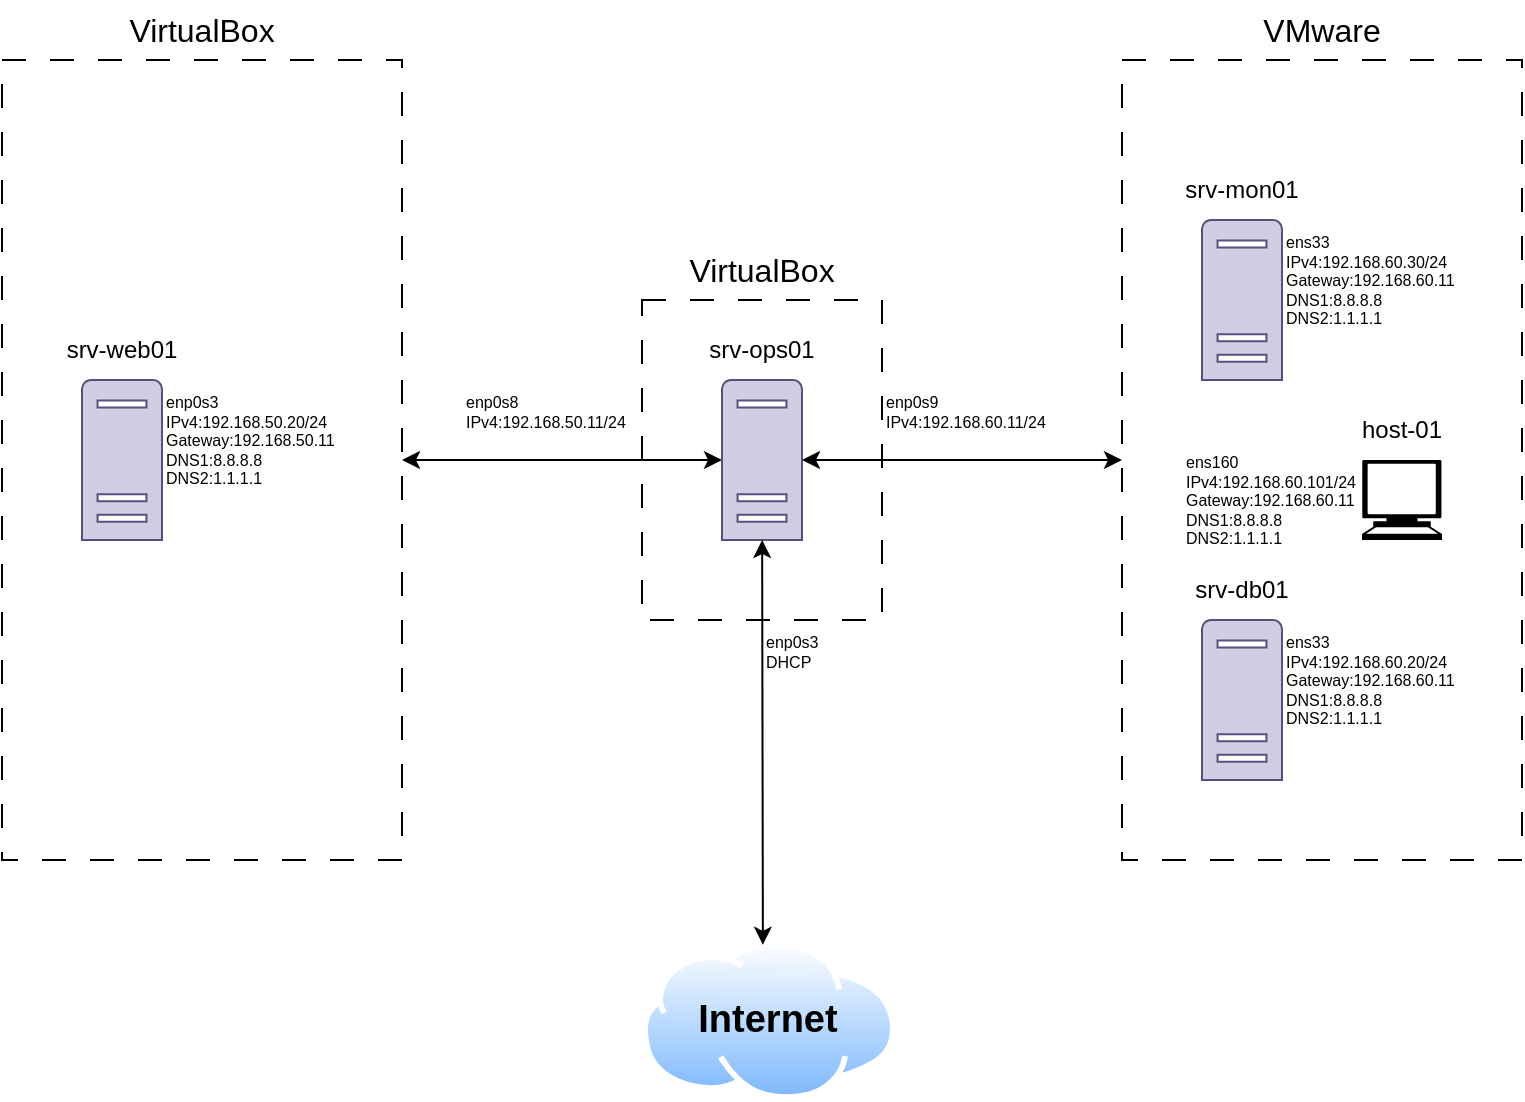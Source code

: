 <mxfile version="28.2.1">
  <diagram name="Strona-1" id="A7cM7Ndjq1gc6nXl2krQ">
    <mxGraphModel dx="1188" dy="653" grid="1" gridSize="10" guides="1" tooltips="1" connect="1" arrows="1" fold="1" page="1" pageScale="1" pageWidth="827" pageHeight="1169" math="0" shadow="0">
      <root>
        <mxCell id="0" />
        <mxCell id="1" parent="0" />
        <mxCell id="3AiV26IGzeRUvYxYsepM-1" value="" style="rounded=0;whiteSpace=wrap;html=1;fillColor=none;dashed=1;dashPattern=12 12;" vertex="1" parent="1">
          <mxGeometry x="360" y="360" width="120" height="160" as="geometry" />
        </mxCell>
        <mxCell id="3AiV26IGzeRUvYxYsepM-2" value="VirtualBox" style="text;html=1;align=center;verticalAlign=middle;whiteSpace=wrap;rounded=0;fontSize=16;" vertex="1" parent="1">
          <mxGeometry x="390" y="330" width="60" height="30" as="geometry" />
        </mxCell>
        <mxCell id="3AiV26IGzeRUvYxYsepM-3" value="" style="endArrow=classic;startArrow=classic;html=1;rounded=0;exitX=1;exitY=0.5;exitDx=0;exitDy=0;entryX=0;entryY=0.5;entryDx=0;entryDy=0;entryPerimeter=0;" edge="1" parent="1" source="3AiV26IGzeRUvYxYsepM-15" target="3AiV26IGzeRUvYxYsepM-5">
          <mxGeometry width="50" height="50" relative="1" as="geometry">
            <mxPoint x="300" y="439.66" as="sourcePoint" />
            <mxPoint x="340" y="440" as="targetPoint" />
          </mxGeometry>
        </mxCell>
        <mxCell id="3AiV26IGzeRUvYxYsepM-4" value="" style="group" vertex="1" connectable="0" parent="1">
          <mxGeometry x="390" y="370" width="60" height="110" as="geometry" />
        </mxCell>
        <mxCell id="3AiV26IGzeRUvYxYsepM-5" value="" style="sketch=0;pointerEvents=1;shadow=0;dashed=0;html=1;labelPosition=center;verticalLabelPosition=bottom;verticalAlign=top;outlineConnect=0;align=center;shape=mxgraph.office.servers.server_generic;fillColor=light-dark(#D0CEE2,#EEEEEE);strokeColor=light-dark(#56517E,#FFFFFF);" vertex="1" parent="3AiV26IGzeRUvYxYsepM-4">
          <mxGeometry x="10" y="30" width="40" height="80" as="geometry" />
        </mxCell>
        <mxCell id="3AiV26IGzeRUvYxYsepM-6" value="srv-ops01" style="text;html=1;align=center;verticalAlign=middle;whiteSpace=wrap;rounded=0;" vertex="1" parent="3AiV26IGzeRUvYxYsepM-4">
          <mxGeometry width="60" height="30" as="geometry" />
        </mxCell>
        <mxCell id="3AiV26IGzeRUvYxYsepM-7" value="" style="endArrow=classic;startArrow=classic;html=1;rounded=0;entryX=0;entryY=0.5;entryDx=0;entryDy=0;" edge="1" parent="1" source="3AiV26IGzeRUvYxYsepM-5" target="3AiV26IGzeRUvYxYsepM-21">
          <mxGeometry width="50" height="50" relative="1" as="geometry">
            <mxPoint x="490" y="439.66" as="sourcePoint" />
            <mxPoint x="550" y="440" as="targetPoint" />
          </mxGeometry>
        </mxCell>
        <mxCell id="3AiV26IGzeRUvYxYsepM-8" value="" style="group" vertex="1" connectable="0" parent="1">
          <mxGeometry x="360" y="680" width="126.98" height="80" as="geometry" />
        </mxCell>
        <mxCell id="3AiV26IGzeRUvYxYsepM-9" value="" style="image;aspect=fixed;perimeter=ellipsePerimeter;html=1;align=center;shadow=0;dashed=0;spacingTop=3;image=img/lib/active_directory/internet_cloud.svg;" vertex="1" parent="3AiV26IGzeRUvYxYsepM-8">
          <mxGeometry width="126.98" height="80" as="geometry" />
        </mxCell>
        <mxCell id="3AiV26IGzeRUvYxYsepM-10" value="Internet" style="text;html=1;align=center;verticalAlign=middle;whiteSpace=wrap;rounded=0;fontColor=light-dark(#000000,#252525);fontStyle=1;fontSize=19;" vertex="1" parent="3AiV26IGzeRUvYxYsepM-8">
          <mxGeometry x="25.49" y="25" width="76" height="30" as="geometry" />
        </mxCell>
        <mxCell id="3AiV26IGzeRUvYxYsepM-11" value="" style="endArrow=classic;startArrow=classic;html=1;rounded=0;entryX=0.476;entryY=0.03;entryDx=0;entryDy=0;entryPerimeter=0;" edge="1" parent="1" source="3AiV26IGzeRUvYxYsepM-5" target="3AiV26IGzeRUvYxYsepM-9">
          <mxGeometry width="50" height="50" relative="1" as="geometry">
            <mxPoint x="414" y="610" as="sourcePoint" />
            <mxPoint x="420" y="640" as="targetPoint" />
          </mxGeometry>
        </mxCell>
        <mxCell id="3AiV26IGzeRUvYxYsepM-12" value="&lt;div&gt;enp0s9&lt;/div&gt;IPv4:192.168.60.11/24&lt;div&gt;&lt;br&gt;&lt;/div&gt;" style="text;html=1;align=left;verticalAlign=top;whiteSpace=wrap;rounded=0;fontSize=8;" vertex="1" parent="1">
          <mxGeometry x="480" y="400" width="90" height="40" as="geometry" />
        </mxCell>
        <mxCell id="3AiV26IGzeRUvYxYsepM-13" value="&lt;div&gt;enp0s8&lt;/div&gt;IPv4:192.168.50.11/24&lt;div&gt;&lt;br&gt;&lt;/div&gt;" style="text;html=1;align=left;verticalAlign=top;whiteSpace=wrap;rounded=0;fontSize=8;" vertex="1" parent="1">
          <mxGeometry x="270" y="400" width="90" height="40" as="geometry" />
        </mxCell>
        <mxCell id="3AiV26IGzeRUvYxYsepM-14" value="&lt;div&gt;enp0s3&lt;/div&gt;DHCP" style="text;html=1;align=left;verticalAlign=top;whiteSpace=wrap;rounded=0;fontSize=8;" vertex="1" parent="1">
          <mxGeometry x="420" y="520" width="80" height="40" as="geometry" />
        </mxCell>
        <mxCell id="3AiV26IGzeRUvYxYsepM-15" value="" style="rounded=0;whiteSpace=wrap;html=1;fillColor=none;dashed=1;dashPattern=12 12;" vertex="1" parent="1">
          <mxGeometry x="40" y="240" width="200" height="400" as="geometry" />
        </mxCell>
        <mxCell id="3AiV26IGzeRUvYxYsepM-16" value="VirtualBox" style="text;html=1;align=center;verticalAlign=middle;whiteSpace=wrap;rounded=0;fontSize=16;" vertex="1" parent="1">
          <mxGeometry x="110.0" y="210" width="60" height="30" as="geometry" />
        </mxCell>
        <mxCell id="3AiV26IGzeRUvYxYsepM-17" value="" style="group" vertex="1" connectable="0" parent="1">
          <mxGeometry x="70" y="370" width="60" height="110" as="geometry" />
        </mxCell>
        <mxCell id="3AiV26IGzeRUvYxYsepM-18" value="" style="sketch=0;pointerEvents=1;shadow=0;dashed=0;html=1;labelPosition=center;verticalLabelPosition=bottom;verticalAlign=top;outlineConnect=0;align=center;shape=mxgraph.office.servers.server_generic;fillColor=light-dark(#D0CEE2,#EEEEEE);strokeColor=light-dark(#56517E,#FFFFFF);" vertex="1" parent="3AiV26IGzeRUvYxYsepM-17">
          <mxGeometry x="10" y="30" width="40" height="80" as="geometry" />
        </mxCell>
        <mxCell id="3AiV26IGzeRUvYxYsepM-19" value="srv-web01" style="text;html=1;align=center;verticalAlign=middle;whiteSpace=wrap;rounded=0;" vertex="1" parent="3AiV26IGzeRUvYxYsepM-17">
          <mxGeometry width="60" height="30" as="geometry" />
        </mxCell>
        <mxCell id="3AiV26IGzeRUvYxYsepM-20" value="&lt;div&gt;enp0s3&lt;/div&gt;IPv4:192.168.50.20/24&lt;div&gt;Gateway:192.168.50.11&lt;/div&gt;&lt;div&gt;DNS1:8.8.8.8&lt;/div&gt;&lt;div&gt;DNS2:1.1.1.1&lt;/div&gt;" style="text;html=1;align=left;verticalAlign=top;whiteSpace=wrap;rounded=0;fontSize=8;" vertex="1" parent="1">
          <mxGeometry x="120" y="400" width="80" height="80" as="geometry" />
        </mxCell>
        <mxCell id="3AiV26IGzeRUvYxYsepM-21" value="" style="rounded=0;whiteSpace=wrap;html=1;fillColor=none;dashed=1;dashPattern=12 12;" vertex="1" parent="1">
          <mxGeometry x="600" y="240" width="200" height="400" as="geometry" />
        </mxCell>
        <mxCell id="3AiV26IGzeRUvYxYsepM-22" value="" style="group" vertex="1" connectable="0" parent="1">
          <mxGeometry x="630" y="490" width="60" height="110" as="geometry" />
        </mxCell>
        <mxCell id="3AiV26IGzeRUvYxYsepM-23" value="" style="sketch=0;pointerEvents=1;shadow=0;dashed=0;html=1;labelPosition=center;verticalLabelPosition=bottom;verticalAlign=top;outlineConnect=0;align=center;shape=mxgraph.office.servers.server_generic;fillColor=light-dark(#D0CEE2,#EEEEEE);strokeColor=light-dark(#56517E,#FFFFFF);" vertex="1" parent="3AiV26IGzeRUvYxYsepM-22">
          <mxGeometry x="10" y="30" width="40" height="80" as="geometry" />
        </mxCell>
        <mxCell id="3AiV26IGzeRUvYxYsepM-24" value="srv-db01" style="text;html=1;align=center;verticalAlign=middle;whiteSpace=wrap;rounded=0;" vertex="1" parent="3AiV26IGzeRUvYxYsepM-22">
          <mxGeometry width="60" height="30" as="geometry" />
        </mxCell>
        <mxCell id="3AiV26IGzeRUvYxYsepM-25" value="" style="group" vertex="1" connectable="0" parent="1">
          <mxGeometry x="630" y="290" width="60" height="110" as="geometry" />
        </mxCell>
        <mxCell id="3AiV26IGzeRUvYxYsepM-26" value="" style="sketch=0;pointerEvents=1;shadow=0;dashed=0;html=1;labelPosition=center;verticalLabelPosition=bottom;verticalAlign=top;outlineConnect=0;align=center;shape=mxgraph.office.servers.server_generic;fillColor=light-dark(#D0CEE2,#EEEEEE);strokeColor=light-dark(#56517E,#FFFFFF);" vertex="1" parent="3AiV26IGzeRUvYxYsepM-25">
          <mxGeometry x="10" y="30" width="40" height="80" as="geometry" />
        </mxCell>
        <mxCell id="3AiV26IGzeRUvYxYsepM-27" value="srv-mon01" style="text;html=1;align=center;verticalAlign=middle;whiteSpace=wrap;rounded=0;" vertex="1" parent="3AiV26IGzeRUvYxYsepM-25">
          <mxGeometry width="60" height="30" as="geometry" />
        </mxCell>
        <mxCell id="3AiV26IGzeRUvYxYsepM-28" value="" style="group" vertex="1" connectable="0" parent="1">
          <mxGeometry x="710" y="410" width="60" height="70" as="geometry" />
        </mxCell>
        <mxCell id="3AiV26IGzeRUvYxYsepM-29" value="" style="shape=mxgraph.signs.tech.computer;html=1;pointerEvents=1;fillColor=#000000;strokeColor=none;verticalLabelPosition=bottom;verticalAlign=top;align=center;container=0;" vertex="1" parent="3AiV26IGzeRUvYxYsepM-28">
          <mxGeometry x="10" y="30" width="40" height="40" as="geometry" />
        </mxCell>
        <mxCell id="3AiV26IGzeRUvYxYsepM-30" value="host-01" style="text;html=1;align=center;verticalAlign=middle;whiteSpace=wrap;rounded=0;container=0;" vertex="1" parent="3AiV26IGzeRUvYxYsepM-28">
          <mxGeometry width="60" height="30" as="geometry" />
        </mxCell>
        <mxCell id="3AiV26IGzeRUvYxYsepM-31" value="VMware" style="text;html=1;align=center;verticalAlign=middle;whiteSpace=wrap;rounded=0;fontSize=16;" vertex="1" parent="1">
          <mxGeometry x="670" y="210" width="60" height="30" as="geometry" />
        </mxCell>
        <mxCell id="3AiV26IGzeRUvYxYsepM-32" value="&lt;div&gt;ens33&lt;/div&gt;IPv4:192.168.60.30/24&lt;div&gt;Gateway:192.168.60.11&lt;/div&gt;&lt;div&gt;DNS1:8.8.8.8&lt;/div&gt;&lt;div&gt;DNS2:1.1.1.1&lt;/div&gt;" style="text;html=1;align=left;verticalAlign=top;whiteSpace=wrap;rounded=0;fontSize=8;" vertex="1" parent="1">
          <mxGeometry x="680" y="320" width="80" height="80" as="geometry" />
        </mxCell>
        <mxCell id="3AiV26IGzeRUvYxYsepM-33" value="&lt;div&gt;ens33&lt;/div&gt;IPv4:192.168.60.20/24&lt;div&gt;Gateway:192.168.60.11&lt;/div&gt;&lt;div&gt;DNS1:8.8.8.8&lt;/div&gt;&lt;div&gt;DNS2:1.1.1.1&lt;/div&gt;" style="text;html=1;align=left;verticalAlign=top;whiteSpace=wrap;rounded=0;fontSize=8;" vertex="1" parent="1">
          <mxGeometry x="680" y="520" width="80" height="80" as="geometry" />
        </mxCell>
        <mxCell id="3AiV26IGzeRUvYxYsepM-34" value="&lt;div&gt;ens160&lt;/div&gt;IPv4:192.168.60.101/24&lt;div&gt;Gateway:192.168.60.11&lt;/div&gt;&lt;div&gt;DNS1:8.8.8.8&lt;/div&gt;&lt;div&gt;DNS2:1.1.1.1&lt;/div&gt;" style="text;html=1;align=left;verticalAlign=top;whiteSpace=wrap;rounded=0;fontSize=8;" vertex="1" parent="1">
          <mxGeometry x="630" y="430" width="80" height="60" as="geometry" />
        </mxCell>
      </root>
    </mxGraphModel>
  </diagram>
</mxfile>
